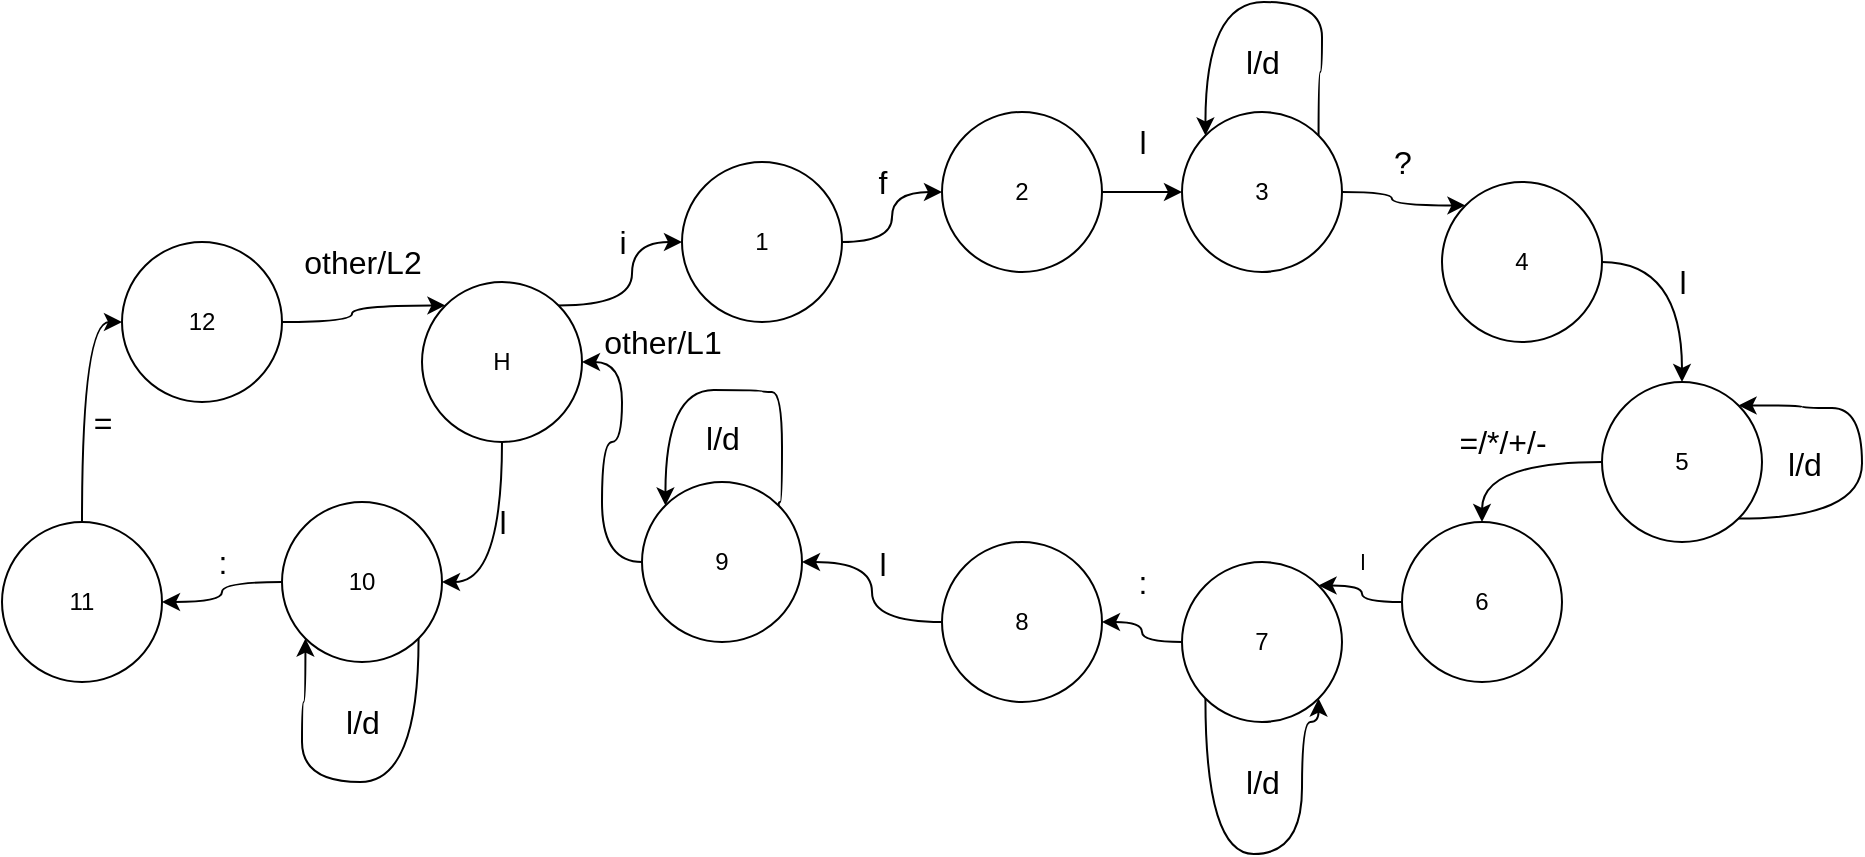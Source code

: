 <mxfile version="23.1.5" type="device">
  <diagram name="Страница — 1" id="tBiaPUAUMpw_IR_Wnihi">
    <mxGraphModel dx="2074" dy="1245" grid="1" gridSize="10" guides="1" tooltips="1" connect="1" arrows="1" fold="1" page="1" pageScale="1" pageWidth="827" pageHeight="1169" math="0" shadow="0">
      <root>
        <mxCell id="0" />
        <mxCell id="1" parent="0" />
        <mxCell id="fylxevdl9ggJSyE9JKsf-14" value="&lt;font style=&quot;font-size: 16px;&quot;&gt;i&lt;/font&gt;" style="edgeStyle=orthogonalEdgeStyle;rounded=0;orthogonalLoop=1;jettySize=auto;html=1;exitX=1;exitY=0;exitDx=0;exitDy=0;entryX=0;entryY=0.5;entryDx=0;entryDy=0;curved=1;" edge="1" parent="1" source="fylxevdl9ggJSyE9JKsf-1" target="fylxevdl9ggJSyE9JKsf-2">
          <mxGeometry x="0.465" y="-5" relative="1" as="geometry">
            <mxPoint x="-5" y="-5" as="offset" />
          </mxGeometry>
        </mxCell>
        <mxCell id="fylxevdl9ggJSyE9JKsf-43" style="edgeStyle=orthogonalEdgeStyle;rounded=0;orthogonalLoop=1;jettySize=auto;html=1;entryX=1;entryY=0.5;entryDx=0;entryDy=0;curved=1;" edge="1" parent="1" source="fylxevdl9ggJSyE9JKsf-1" target="fylxevdl9ggJSyE9JKsf-11">
          <mxGeometry relative="1" as="geometry" />
        </mxCell>
        <mxCell id="fylxevdl9ggJSyE9JKsf-45" value="&lt;font style=&quot;font-size: 16px;&quot;&gt;l&lt;/font&gt;" style="edgeLabel;html=1;align=center;verticalAlign=middle;resizable=0;points=[];" vertex="1" connectable="0" parent="fylxevdl9ggJSyE9JKsf-43">
          <mxGeometry x="-0.207" relative="1" as="geometry">
            <mxPoint as="offset" />
          </mxGeometry>
        </mxCell>
        <mxCell id="fylxevdl9ggJSyE9JKsf-1" value="Н" style="ellipse;whiteSpace=wrap;html=1;aspect=fixed;" vertex="1" parent="1">
          <mxGeometry x="370" y="590" width="80" height="80" as="geometry" />
        </mxCell>
        <mxCell id="fylxevdl9ggJSyE9JKsf-15" value="&lt;font style=&quot;font-size: 16px;&quot;&gt;f&lt;/font&gt;" style="edgeStyle=orthogonalEdgeStyle;rounded=0;orthogonalLoop=1;jettySize=auto;html=1;entryX=0;entryY=0.5;entryDx=0;entryDy=0;curved=1;" edge="1" parent="1" source="fylxevdl9ggJSyE9JKsf-2" target="fylxevdl9ggJSyE9JKsf-3">
          <mxGeometry x="0.333" y="7" relative="1" as="geometry">
            <mxPoint x="-5" y="2" as="offset" />
          </mxGeometry>
        </mxCell>
        <mxCell id="fylxevdl9ggJSyE9JKsf-2" value="1" style="ellipse;whiteSpace=wrap;html=1;aspect=fixed;" vertex="1" parent="1">
          <mxGeometry x="500" y="530" width="80" height="80" as="geometry" />
        </mxCell>
        <mxCell id="fylxevdl9ggJSyE9JKsf-16" value="&lt;p&gt;&lt;font style=&quot;font-size: 16px;&quot;&gt;l&lt;/font&gt;&lt;/p&gt;" style="edgeStyle=orthogonalEdgeStyle;rounded=0;orthogonalLoop=1;jettySize=auto;html=1;entryX=0;entryY=0.5;entryDx=0;entryDy=0;curved=1;" edge="1" parent="1" source="fylxevdl9ggJSyE9JKsf-3" target="fylxevdl9ggJSyE9JKsf-4">
          <mxGeometry y="25" relative="1" as="geometry">
            <mxPoint as="offset" />
          </mxGeometry>
        </mxCell>
        <mxCell id="fylxevdl9ggJSyE9JKsf-3" value="2" style="ellipse;whiteSpace=wrap;html=1;aspect=fixed;" vertex="1" parent="1">
          <mxGeometry x="630" y="505" width="80" height="80" as="geometry" />
        </mxCell>
        <mxCell id="fylxevdl9ggJSyE9JKsf-4" value="3" style="ellipse;whiteSpace=wrap;html=1;aspect=fixed;" vertex="1" parent="1">
          <mxGeometry x="750" y="505" width="80" height="80" as="geometry" />
        </mxCell>
        <mxCell id="fylxevdl9ggJSyE9JKsf-18" value="&lt;font style=&quot;font-size: 16px;&quot;&gt;l&lt;/font&gt;" style="edgeStyle=orthogonalEdgeStyle;rounded=0;orthogonalLoop=1;jettySize=auto;html=1;entryX=0.5;entryY=0;entryDx=0;entryDy=0;curved=1;" edge="1" parent="1" source="fylxevdl9ggJSyE9JKsf-5" target="fylxevdl9ggJSyE9JKsf-6">
          <mxGeometry relative="1" as="geometry">
            <Array as="points">
              <mxPoint x="1000" y="580" />
            </Array>
          </mxGeometry>
        </mxCell>
        <mxCell id="fylxevdl9ggJSyE9JKsf-5" value="4" style="ellipse;whiteSpace=wrap;html=1;aspect=fixed;" vertex="1" parent="1">
          <mxGeometry x="880" y="540" width="80" height="80" as="geometry" />
        </mxCell>
        <mxCell id="fylxevdl9ggJSyE9JKsf-19" value="&lt;font style=&quot;font-size: 16px;&quot;&gt;=/*/+/-&lt;/font&gt;" style="edgeStyle=orthogonalEdgeStyle;rounded=0;orthogonalLoop=1;jettySize=auto;html=1;entryX=0.5;entryY=0;entryDx=0;entryDy=0;curved=1;" edge="1" parent="1" source="fylxevdl9ggJSyE9JKsf-6" target="fylxevdl9ggJSyE9JKsf-7">
          <mxGeometry x="0.111" y="-10" relative="1" as="geometry">
            <mxPoint as="offset" />
          </mxGeometry>
        </mxCell>
        <mxCell id="fylxevdl9ggJSyE9JKsf-6" value="5" style="ellipse;whiteSpace=wrap;html=1;aspect=fixed;" vertex="1" parent="1">
          <mxGeometry x="960" y="640" width="80" height="80" as="geometry" />
        </mxCell>
        <mxCell id="fylxevdl9ggJSyE9JKsf-7" value="6" style="ellipse;whiteSpace=wrap;html=1;aspect=fixed;" vertex="1" parent="1">
          <mxGeometry x="860" y="710" width="80" height="80" as="geometry" />
        </mxCell>
        <mxCell id="fylxevdl9ggJSyE9JKsf-25" value="&lt;font style=&quot;font-size: 16px;&quot;&gt;:&lt;/font&gt;" style="edgeStyle=orthogonalEdgeStyle;rounded=0;orthogonalLoop=1;jettySize=auto;html=1;entryX=1;entryY=0.5;entryDx=0;entryDy=0;curved=1;" edge="1" parent="1" source="fylxevdl9ggJSyE9JKsf-8" target="fylxevdl9ggJSyE9JKsf-9">
          <mxGeometry x="0.2" y="-20" relative="1" as="geometry">
            <mxPoint as="offset" />
          </mxGeometry>
        </mxCell>
        <mxCell id="fylxevdl9ggJSyE9JKsf-8" value="7" style="ellipse;whiteSpace=wrap;html=1;aspect=fixed;" vertex="1" parent="1">
          <mxGeometry x="750" y="730" width="80" height="80" as="geometry" />
        </mxCell>
        <mxCell id="fylxevdl9ggJSyE9JKsf-26" style="edgeStyle=orthogonalEdgeStyle;rounded=0;orthogonalLoop=1;jettySize=auto;html=1;entryX=1;entryY=0.5;entryDx=0;entryDy=0;curved=1;" edge="1" parent="1" source="fylxevdl9ggJSyE9JKsf-9" target="fylxevdl9ggJSyE9JKsf-10">
          <mxGeometry relative="1" as="geometry" />
        </mxCell>
        <mxCell id="fylxevdl9ggJSyE9JKsf-41" value="&lt;font style=&quot;font-size: 16px;&quot;&gt;l&lt;/font&gt;" style="edgeLabel;html=1;align=center;verticalAlign=middle;resizable=0;points=[];" vertex="1" connectable="0" parent="fylxevdl9ggJSyE9JKsf-26">
          <mxGeometry x="0.113" y="4" relative="1" as="geometry">
            <mxPoint x="9" y="-9" as="offset" />
          </mxGeometry>
        </mxCell>
        <mxCell id="fylxevdl9ggJSyE9JKsf-9" value="8" style="ellipse;whiteSpace=wrap;html=1;aspect=fixed;" vertex="1" parent="1">
          <mxGeometry x="630" y="720" width="80" height="80" as="geometry" />
        </mxCell>
        <mxCell id="fylxevdl9ggJSyE9JKsf-27" value="&lt;font style=&quot;font-size: 16px;&quot;&gt;other/L1&lt;/font&gt;" style="edgeStyle=orthogonalEdgeStyle;rounded=0;orthogonalLoop=1;jettySize=auto;html=1;entryX=1;entryY=0.5;entryDx=0;entryDy=0;curved=1;" edge="1" parent="1" source="fylxevdl9ggJSyE9JKsf-10" target="fylxevdl9ggJSyE9JKsf-1">
          <mxGeometry x="0.733" y="-22" relative="1" as="geometry">
            <mxPoint x="20" y="12" as="offset" />
          </mxGeometry>
        </mxCell>
        <mxCell id="fylxevdl9ggJSyE9JKsf-10" value="9" style="ellipse;whiteSpace=wrap;html=1;aspect=fixed;" vertex="1" parent="1">
          <mxGeometry x="480" y="690" width="80" height="80" as="geometry" />
        </mxCell>
        <mxCell id="fylxevdl9ggJSyE9JKsf-50" value="&lt;font style=&quot;font-size: 16px;&quot;&gt;:&lt;/font&gt;" style="edgeStyle=orthogonalEdgeStyle;rounded=0;orthogonalLoop=1;jettySize=auto;html=1;entryX=1;entryY=0.5;entryDx=0;entryDy=0;curved=1;" edge="1" parent="1" source="fylxevdl9ggJSyE9JKsf-11" target="fylxevdl9ggJSyE9JKsf-12">
          <mxGeometry x="-0.143" y="-10" relative="1" as="geometry">
            <mxPoint x="10" y="-10" as="offset" />
          </mxGeometry>
        </mxCell>
        <mxCell id="fylxevdl9ggJSyE9JKsf-11" value="10" style="ellipse;whiteSpace=wrap;html=1;aspect=fixed;" vertex="1" parent="1">
          <mxGeometry x="300" y="700" width="80" height="80" as="geometry" />
        </mxCell>
        <mxCell id="fylxevdl9ggJSyE9JKsf-21" value="&lt;font style=&quot;font-size: 16px;&quot;&gt;=&lt;/font&gt;" style="edgeStyle=orthogonalEdgeStyle;rounded=0;orthogonalLoop=1;jettySize=auto;html=1;entryX=0;entryY=0.5;entryDx=0;entryDy=0;strokeWidth=1;curved=1;" edge="1" parent="1" source="fylxevdl9ggJSyE9JKsf-12" target="fylxevdl9ggJSyE9JKsf-13">
          <mxGeometry x="-0.167" y="-10" relative="1" as="geometry">
            <mxPoint as="offset" />
          </mxGeometry>
        </mxCell>
        <mxCell id="fylxevdl9ggJSyE9JKsf-12" value="11" style="ellipse;whiteSpace=wrap;html=1;aspect=fixed;" vertex="1" parent="1">
          <mxGeometry x="160" y="710" width="80" height="80" as="geometry" />
        </mxCell>
        <mxCell id="fylxevdl9ggJSyE9JKsf-20" value="&lt;font style=&quot;font-size: 16px;&quot;&gt;other/L2&lt;/font&gt;" style="edgeStyle=orthogonalEdgeStyle;rounded=0;orthogonalLoop=1;jettySize=auto;html=1;entryX=0;entryY=0;entryDx=0;entryDy=0;curved=1;" edge="1" parent="1" source="fylxevdl9ggJSyE9JKsf-13" target="fylxevdl9ggJSyE9JKsf-1">
          <mxGeometry x="0.073" y="22" relative="1" as="geometry">
            <mxPoint as="offset" />
          </mxGeometry>
        </mxCell>
        <mxCell id="fylxevdl9ggJSyE9JKsf-13" value="12" style="ellipse;whiteSpace=wrap;html=1;aspect=fixed;" vertex="1" parent="1">
          <mxGeometry x="220" y="570" width="80" height="80" as="geometry" />
        </mxCell>
        <mxCell id="fylxevdl9ggJSyE9JKsf-17" value="&lt;font style=&quot;font-size: 16px;&quot;&gt;?&lt;/font&gt;" style="edgeStyle=orthogonalEdgeStyle;rounded=0;orthogonalLoop=1;jettySize=auto;html=1;entryX=0;entryY=0;entryDx=0;entryDy=0;curved=1;" edge="1" parent="1" source="fylxevdl9ggJSyE9JKsf-4" target="fylxevdl9ggJSyE9JKsf-5">
          <mxGeometry x="-0.269" y="16" relative="1" as="geometry">
            <mxPoint x="-11" y="-15" as="offset" />
          </mxGeometry>
        </mxCell>
        <mxCell id="fylxevdl9ggJSyE9JKsf-24" value="l" style="edgeStyle=orthogonalEdgeStyle;rounded=0;orthogonalLoop=1;jettySize=auto;html=1;entryX=1;entryY=0;entryDx=0;entryDy=0;curved=1;" edge="1" parent="1" source="fylxevdl9ggJSyE9JKsf-7" target="fylxevdl9ggJSyE9JKsf-8">
          <mxGeometry x="0.132" y="-12" relative="1" as="geometry">
            <mxPoint as="offset" />
          </mxGeometry>
        </mxCell>
        <mxCell id="fylxevdl9ggJSyE9JKsf-31" value="&lt;p&gt;&lt;font style=&quot;font-size: 16px;&quot;&gt;l/d&lt;/font&gt;&lt;/p&gt;" style="edgeStyle=orthogonalEdgeStyle;rounded=0;orthogonalLoop=1;jettySize=auto;html=1;exitX=1;exitY=0;exitDx=0;exitDy=0;entryX=0;entryY=0;entryDx=0;entryDy=0;curved=1;" edge="1" parent="1" source="fylxevdl9ggJSyE9JKsf-4" target="fylxevdl9ggJSyE9JKsf-4">
          <mxGeometry x="0.62" y="28" relative="1" as="geometry">
            <Array as="points">
              <mxPoint x="818" y="485" />
              <mxPoint x="820" y="485" />
              <mxPoint x="820" y="450" />
              <mxPoint x="762" y="450" />
            </Array>
            <mxPoint as="offset" />
          </mxGeometry>
        </mxCell>
        <mxCell id="fylxevdl9ggJSyE9JKsf-36" value="&lt;p&gt;&lt;font style=&quot;font-size: 16px;&quot;&gt;l/d&lt;/font&gt;&lt;/p&gt;" style="edgeStyle=orthogonalEdgeStyle;rounded=0;orthogonalLoop=1;jettySize=auto;html=1;exitX=1;exitY=1;exitDx=0;exitDy=0;entryX=1;entryY=0;entryDx=0;entryDy=0;curved=1;" edge="1" parent="1" source="fylxevdl9ggJSyE9JKsf-6" target="fylxevdl9ggJSyE9JKsf-6">
          <mxGeometry x="0.62" y="28" relative="1" as="geometry">
            <mxPoint x="1116" y="720" as="sourcePoint" />
            <mxPoint x="1060" y="720" as="targetPoint" />
            <Array as="points">
              <mxPoint x="1090" y="708" />
              <mxPoint x="1090" y="653" />
              <mxPoint x="1060" y="653" />
              <mxPoint x="1060" y="652" />
            </Array>
            <mxPoint as="offset" />
          </mxGeometry>
        </mxCell>
        <mxCell id="fylxevdl9ggJSyE9JKsf-37" value="&lt;p&gt;&lt;font style=&quot;font-size: 16px;&quot;&gt;l/d&lt;/font&gt;&lt;/p&gt;" style="edgeStyle=orthogonalEdgeStyle;rounded=0;orthogonalLoop=1;jettySize=auto;html=1;exitX=0;exitY=1;exitDx=0;exitDy=0;entryX=1;entryY=1;entryDx=0;entryDy=0;curved=1;" edge="1" parent="1" source="fylxevdl9ggJSyE9JKsf-8" target="fylxevdl9ggJSyE9JKsf-8">
          <mxGeometry x="0.528" y="20" relative="1" as="geometry">
            <mxPoint x="810" y="876" as="sourcePoint" />
            <mxPoint x="810" y="820" as="targetPoint" />
            <Array as="points">
              <mxPoint x="762" y="876" />
              <mxPoint x="810" y="876" />
              <mxPoint x="810" y="810" />
              <mxPoint x="818" y="810" />
            </Array>
            <mxPoint as="offset" />
          </mxGeometry>
        </mxCell>
        <mxCell id="fylxevdl9ggJSyE9JKsf-42" value="&lt;p&gt;&lt;font style=&quot;font-size: 16px;&quot;&gt;l/d&lt;/font&gt;&lt;/p&gt;" style="edgeStyle=orthogonalEdgeStyle;rounded=0;orthogonalLoop=1;jettySize=auto;html=1;exitX=1;exitY=0;exitDx=0;exitDy=0;entryX=0;entryY=0;entryDx=0;entryDy=0;curved=1;" edge="1" parent="1" source="fylxevdl9ggJSyE9JKsf-10" target="fylxevdl9ggJSyE9JKsf-10">
          <mxGeometry x="0.62" y="28" relative="1" as="geometry">
            <mxPoint x="560" y="700" as="sourcePoint" />
            <mxPoint x="560" y="644" as="targetPoint" />
            <Array as="points">
              <mxPoint x="548" y="700" />
              <mxPoint x="550" y="700" />
              <mxPoint x="550" y="645" />
              <mxPoint x="540" y="645" />
              <mxPoint x="540" y="644" />
              <mxPoint x="492" y="644" />
            </Array>
            <mxPoint as="offset" />
          </mxGeometry>
        </mxCell>
        <mxCell id="fylxevdl9ggJSyE9JKsf-46" value="&lt;p&gt;&lt;font style=&quot;font-size: 16px;&quot;&gt;l/d&lt;/font&gt;&lt;/p&gt;" style="edgeStyle=orthogonalEdgeStyle;rounded=0;orthogonalLoop=1;jettySize=auto;html=1;exitX=1;exitY=1;exitDx=0;exitDy=0;entryX=0;entryY=1;entryDx=0;entryDy=0;curved=1;" edge="1" parent="1" source="fylxevdl9ggJSyE9JKsf-11" target="fylxevdl9ggJSyE9JKsf-11">
          <mxGeometry x="-0.59" y="-28" relative="1" as="geometry">
            <mxPoint x="300" y="846" as="sourcePoint" />
            <mxPoint x="300" y="790" as="targetPoint" />
            <Array as="points">
              <mxPoint x="368" y="840" />
              <mxPoint x="310" y="840" />
              <mxPoint x="310" y="800" />
              <mxPoint x="312" y="800" />
            </Array>
            <mxPoint as="offset" />
          </mxGeometry>
        </mxCell>
      </root>
    </mxGraphModel>
  </diagram>
</mxfile>
